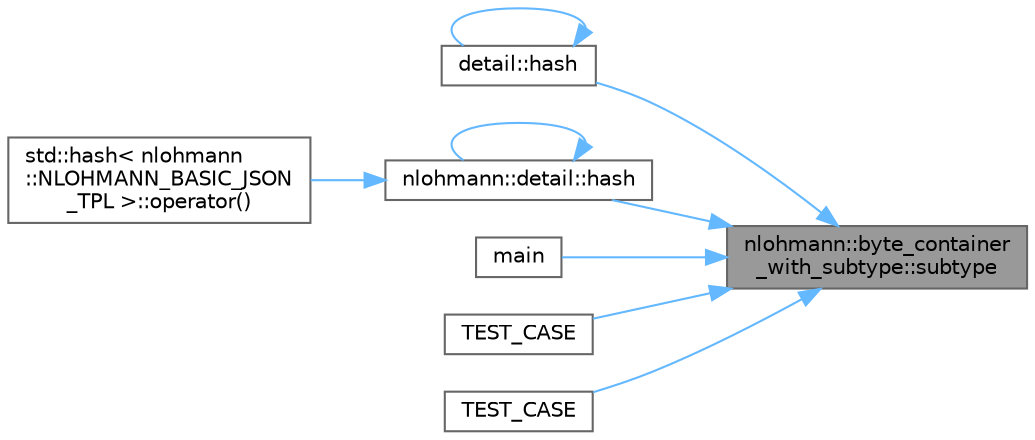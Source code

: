 digraph "nlohmann::byte_container_with_subtype::subtype"
{
 // LATEX_PDF_SIZE
  bgcolor="transparent";
  edge [fontname=Helvetica,fontsize=10,labelfontname=Helvetica,labelfontsize=10];
  node [fontname=Helvetica,fontsize=10,shape=box,height=0.2,width=0.4];
  rankdir="RL";
  Node1 [id="Node000001",label="nlohmann::byte_container\l_with_subtype::subtype",height=0.2,width=0.4,color="gray40", fillcolor="grey60", style="filled", fontcolor="black",tooltip="return the binary subtype"];
  Node1 -> Node2 [id="edge1_Node000001_Node000002",dir="back",color="steelblue1",style="solid",tooltip=" "];
  Node2 [id="Node000002",label="detail::hash",height=0.2,width=0.4,color="grey40", fillcolor="white", style="filled",URL="$namespacedetail.html#a9dd43d16a6a490b032ceaca358755a29",tooltip="hash a JSON value"];
  Node2 -> Node2 [id="edge2_Node000002_Node000002",dir="back",color="steelblue1",style="solid",tooltip=" "];
  Node1 -> Node3 [id="edge3_Node000001_Node000003",dir="back",color="steelblue1",style="solid",tooltip=" "];
  Node3 [id="Node000003",label="nlohmann::detail::hash",height=0.2,width=0.4,color="grey40", fillcolor="white", style="filled",URL="$namespacenlohmann_1_1detail.html#a679e5e522ac6afa5d5923292fab450b8",tooltip="hash a JSON value"];
  Node3 -> Node3 [id="edge4_Node000003_Node000003",dir="back",color="steelblue1",style="solid",tooltip=" "];
  Node3 -> Node4 [id="edge5_Node000003_Node000004",dir="back",color="steelblue1",style="solid",tooltip=" "];
  Node4 [id="Node000004",label="std::hash\< nlohmann\l::NLOHMANN_BASIC_JSON\l_TPL \>::operator()",height=0.2,width=0.4,color="grey40", fillcolor="white", style="filled",URL="$structstd_1_1hash_3_01nlohmann_1_1_n_l_o_h_m_a_n_n___b_a_s_i_c___j_s_o_n___t_p_l_01_4.html#aeadbcf51ae3e58f8daa2025aa7737dd8",tooltip=" "];
  Node1 -> Node5 [id="edge6_Node000001_Node000005",dir="back",color="steelblue1",style="solid",tooltip=" "];
  Node5 [id="Node000005",label="main",height=0.2,width=0.4,color="grey40", fillcolor="white", style="filled",URL="$binary_8cpp.html#ae66f6b31b5ad750f1fe042a706a4e3d4",tooltip=" "];
  Node1 -> Node6 [id="edge7_Node000001_Node000006",dir="back",color="steelblue1",style="solid",tooltip=" "];
  Node6 [id="Node000006",label="TEST_CASE",height=0.2,width=0.4,color="grey40", fillcolor="white", style="filled",URL="$unit-byte__container__with__subtype_8cpp.html#a1bc563207d45f183d4a24abeecfe991d",tooltip=" "];
  Node1 -> Node7 [id="edge8_Node000001_Node000007",dir="back",color="steelblue1",style="solid",tooltip=" "];
  Node7 [id="Node000007",label="TEST_CASE",height=0.2,width=0.4,color="grey40", fillcolor="white", style="filled",URL="$unit-udt_8cpp.html#a3b5e8dca54dfb152700eec6daa20385d",tooltip=" "];
}

